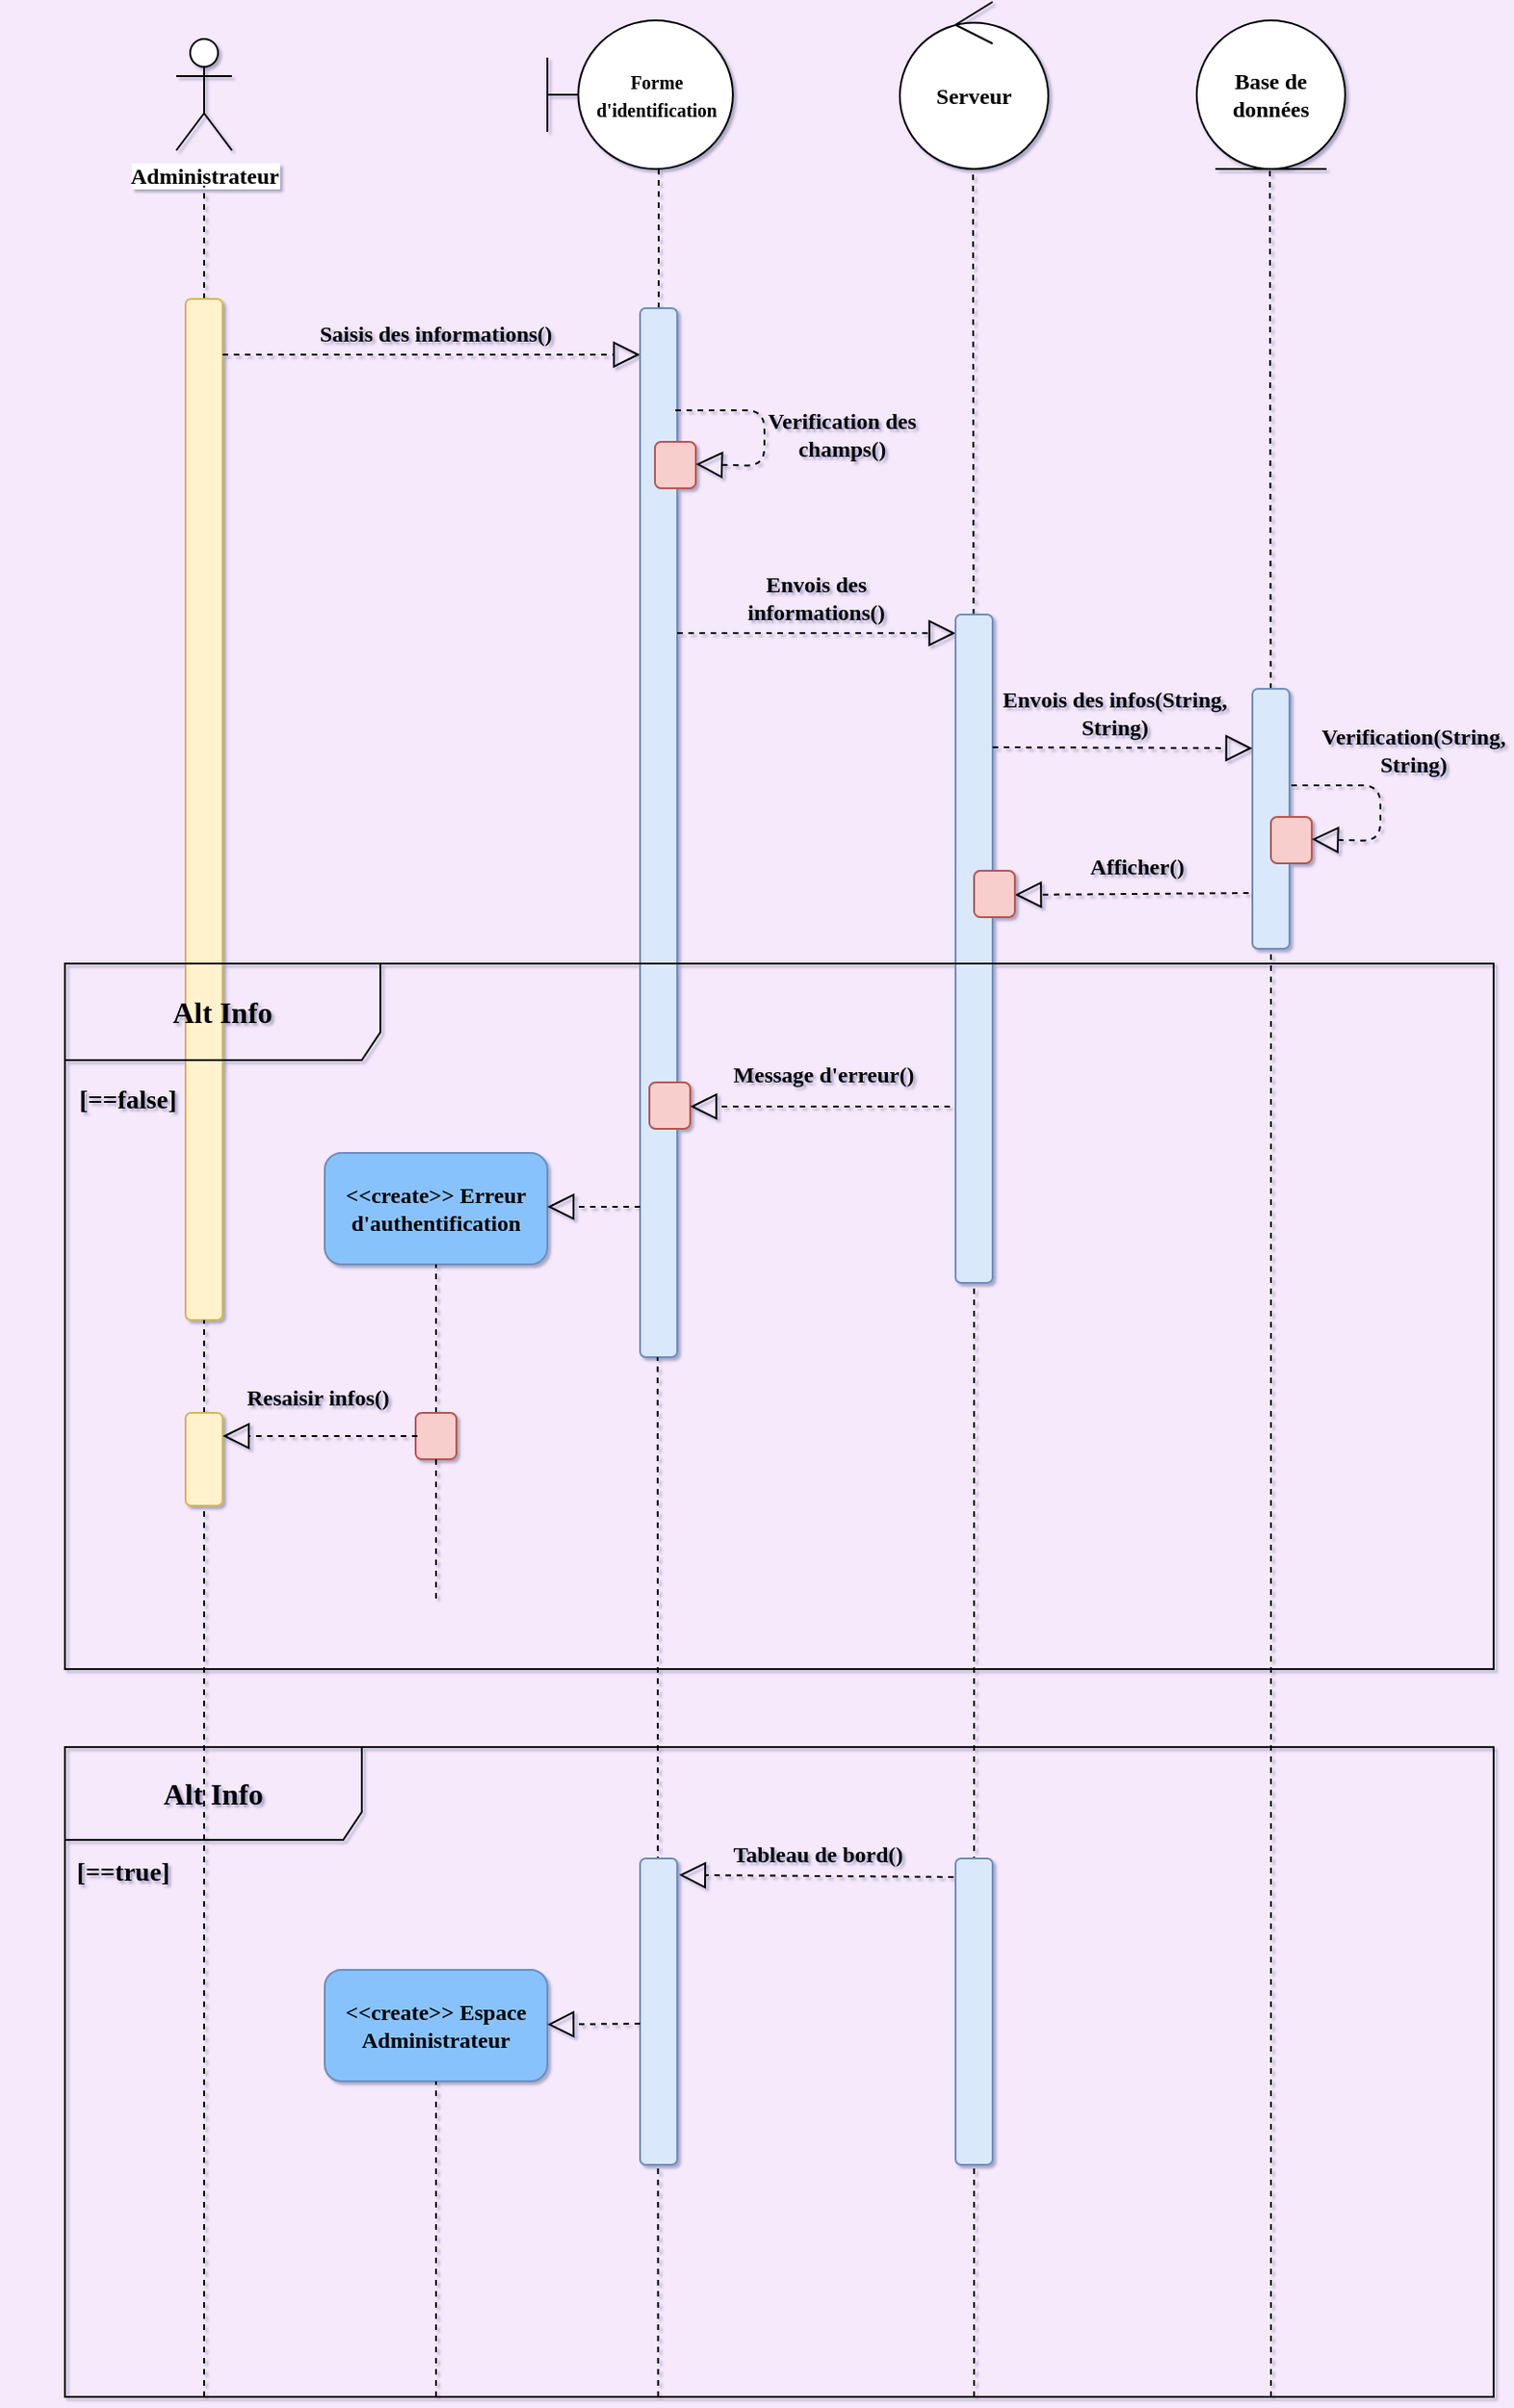 <mxfile version="12.8.1" type="device"><diagram id="QgGatbbfM7u5ilNhfPpq" name="Page-1"><mxGraphModel dx="1021" dy="567" grid="1" gridSize="10" guides="1" tooltips="1" connect="1" arrows="1" fold="1" page="1" pageScale="1" pageWidth="980" pageHeight="1390" background="#F6E9FC" math="0" shadow="1" extFonts="Poppins^https://fonts.googleapis.com/css?family=Poppins"><root><mxCell id="0"/><mxCell id="1" parent="0"/><mxCell id="i9-yDGq-1j1ZDw8IZjZ3-1" value="&lt;font face=&quot;Poppins&quot; style=&quot;font-size: 10px&quot;&gt;&lt;b&gt;Forme d'identification&lt;/b&gt;&lt;/font&gt;" style="shape=umlBoundary;whiteSpace=wrap;html=1;" vertex="1" parent="1"><mxGeometry x="300" y="80" width="100" height="80" as="geometry"/></mxCell><mxCell id="i9-yDGq-1j1ZDw8IZjZ3-2" value="&lt;font face=&quot;Poppins&quot;&gt;&lt;b&gt;Serveur&lt;/b&gt;&lt;/font&gt;" style="ellipse;shape=umlControl;whiteSpace=wrap;html=1;" vertex="1" parent="1"><mxGeometry x="490" y="70" width="80" height="90" as="geometry"/></mxCell><mxCell id="i9-yDGq-1j1ZDw8IZjZ3-3" value="&lt;font face=&quot;Poppins&quot;&gt;&lt;b&gt;Base de données&lt;/b&gt;&lt;/font&gt;" style="ellipse;shape=umlEntity;whiteSpace=wrap;html=1;" vertex="1" parent="1"><mxGeometry x="650" y="80" width="80" height="80" as="geometry"/></mxCell><mxCell id="i9-yDGq-1j1ZDw8IZjZ3-4" value="&lt;b&gt;Administrateur&lt;/b&gt;" style="shape=umlActor;verticalLabelPosition=bottom;labelBackgroundColor=#ffffff;verticalAlign=top;html=1;fontFamily=Poppins;FType=g;" vertex="1" parent="1"><mxGeometry x="100" y="90" width="30" height="60" as="geometry"/></mxCell><mxCell id="i9-yDGq-1j1ZDw8IZjZ3-10" value="" style="endArrow=none;dashed=1;html=1;" edge="1" parent="1" source="i9-yDGq-1j1ZDw8IZjZ3-15"><mxGeometry width="50" height="50" relative="1" as="geometry"><mxPoint x="115" y="940" as="sourcePoint"/><mxPoint x="115" y="169" as="targetPoint"/></mxGeometry></mxCell><mxCell id="i9-yDGq-1j1ZDw8IZjZ3-11" value="" style="endArrow=none;dashed=1;html=1;" edge="1" parent="1" source="i9-yDGq-1j1ZDw8IZjZ3-26"><mxGeometry width="50" height="50" relative="1" as="geometry"><mxPoint x="360" y="1000" as="sourcePoint"/><mxPoint x="360" y="160" as="targetPoint"/></mxGeometry></mxCell><mxCell id="i9-yDGq-1j1ZDw8IZjZ3-12" value="" style="endArrow=none;dashed=1;html=1;" edge="1" parent="1" source="i9-yDGq-1j1ZDw8IZjZ3-34"><mxGeometry width="50" height="50" relative="1" as="geometry"><mxPoint x="529" y="920" as="sourcePoint"/><mxPoint x="529.41" y="160" as="targetPoint"/></mxGeometry></mxCell><mxCell id="i9-yDGq-1j1ZDw8IZjZ3-13" value="" style="endArrow=none;dashed=1;html=1;" edge="1" parent="1" source="i9-yDGq-1j1ZDw8IZjZ3-39"><mxGeometry width="50" height="50" relative="1" as="geometry"><mxPoint x="689" y="1070" as="sourcePoint"/><mxPoint x="689.41" y="160" as="targetPoint"/></mxGeometry></mxCell><mxCell id="i9-yDGq-1j1ZDw8IZjZ3-15" value="" style="rounded=1;whiteSpace=wrap;html=1;fillColor=#fff2cc;strokeColor=#d6b656;" vertex="1" parent="1"><mxGeometry x="105" y="230" width="20" height="550" as="geometry"/></mxCell><mxCell id="i9-yDGq-1j1ZDw8IZjZ3-17" value="" style="endArrow=none;dashed=1;html=1;" edge="1" parent="1" source="i9-yDGq-1j1ZDw8IZjZ3-71" target="i9-yDGq-1j1ZDw8IZjZ3-15"><mxGeometry width="50" height="50" relative="1" as="geometry"><mxPoint x="115" y="940" as="sourcePoint"/><mxPoint x="115" y="169" as="targetPoint"/></mxGeometry></mxCell><mxCell id="i9-yDGq-1j1ZDw8IZjZ3-22" value="" style="endArrow=block;dashed=1;endFill=0;endSize=12;html=1;fontFamily=Poppins;" edge="1" parent="1"><mxGeometry width="160" relative="1" as="geometry"><mxPoint x="125" y="260" as="sourcePoint"/><mxPoint x="350" y="260" as="targetPoint"/></mxGeometry></mxCell><mxCell id="i9-yDGq-1j1ZDw8IZjZ3-23" value="Saisis des informations()" style="text;align=center;fontStyle=1;verticalAlign=middle;spacingLeft=3;spacingRight=3;strokeColor=none;rotatable=0;points=[[0,0.5],[1,0.5]];portConstraint=eastwest;fontFamily=Poppins;fillColor=none;" vertex="1" parent="1"><mxGeometry x="150" y="236" width="180" height="24" as="geometry"/></mxCell><mxCell id="i9-yDGq-1j1ZDw8IZjZ3-26" value="" style="rounded=1;whiteSpace=wrap;html=1;fillColor=#dae8fc;strokeColor=#6c8ebf;" vertex="1" parent="1"><mxGeometry x="350" y="235" width="20" height="565" as="geometry"/></mxCell><mxCell id="i9-yDGq-1j1ZDw8IZjZ3-27" value="" style="endArrow=none;dashed=1;html=1;" edge="1" parent="1"><mxGeometry width="50" height="50" relative="1" as="geometry"><mxPoint x="359.73" y="1360" as="sourcePoint"/><mxPoint x="359.417" y="800.0" as="targetPoint"/></mxGeometry></mxCell><mxCell id="i9-yDGq-1j1ZDw8IZjZ3-30" value="Verification des champs()" style="text;align=center;fontStyle=1;verticalAlign=middle;spacingLeft=3;spacingRight=3;strokeColor=none;rotatable=0;points=[[0,0.5],[1,0.5]];portConstraint=eastwest;fontFamily=Poppins;fillColor=none;whiteSpace=wrap;" vertex="1" parent="1"><mxGeometry x="414" y="273" width="90" height="60" as="geometry"/></mxCell><mxCell id="i9-yDGq-1j1ZDw8IZjZ3-31" value="" style="rounded=1;whiteSpace=wrap;html=1;fillColor=#f8cecc;strokeColor=#b85450;" vertex="1" parent="1"><mxGeometry x="358" y="307" width="22" height="25" as="geometry"/></mxCell><mxCell id="i9-yDGq-1j1ZDw8IZjZ3-29" value="" style="endArrow=block;dashed=1;endFill=0;endSize=12;html=1;fontFamily=Poppins;" edge="1" parent="1"><mxGeometry width="160" relative="1" as="geometry"><mxPoint x="369" y="290" as="sourcePoint"/><mxPoint x="380" y="319" as="targetPoint"/><Array as="points"><mxPoint x="417" y="290"/><mxPoint x="417" y="320"/></Array></mxGeometry></mxCell><mxCell id="i9-yDGq-1j1ZDw8IZjZ3-32" value="" style="endArrow=block;dashed=1;endFill=0;endSize=12;html=1;fontFamily=Poppins;" edge="1" parent="1"><mxGeometry width="160" relative="1" as="geometry"><mxPoint x="370" y="410.0" as="sourcePoint"/><mxPoint x="520" y="410" as="targetPoint"/></mxGeometry></mxCell><mxCell id="i9-yDGq-1j1ZDw8IZjZ3-33" value="Envois des informations()" style="text;align=center;fontStyle=1;verticalAlign=middle;spacingLeft=3;spacingRight=3;strokeColor=none;rotatable=0;points=[[0,0.5],[1,0.5]];portConstraint=eastwest;fontFamily=Poppins;fillColor=none;whiteSpace=wrap;" vertex="1" parent="1"><mxGeometry x="395" y="368.5" width="100" height="45" as="geometry"/></mxCell><mxCell id="i9-yDGq-1j1ZDw8IZjZ3-34" value="" style="rounded=1;whiteSpace=wrap;html=1;fillColor=#dae8fc;strokeColor=#6c8ebf;" vertex="1" parent="1"><mxGeometry x="520" y="400" width="20" height="360" as="geometry"/></mxCell><mxCell id="i9-yDGq-1j1ZDw8IZjZ3-35" value="" style="endArrow=none;dashed=1;html=1;" edge="1" parent="1" target="i9-yDGq-1j1ZDw8IZjZ3-34"><mxGeometry width="50" height="50" relative="1" as="geometry"><mxPoint x="530" y="1360" as="sourcePoint"/><mxPoint x="529.41" y="160.0" as="targetPoint"/><Array as="points"><mxPoint x="530" y="1230"/></Array></mxGeometry></mxCell><mxCell id="i9-yDGq-1j1ZDw8IZjZ3-39" value="" style="rounded=1;whiteSpace=wrap;html=1;fillColor=#dae8fc;strokeColor=#6c8ebf;" vertex="1" parent="1"><mxGeometry x="680" y="440" width="20" height="140" as="geometry"/></mxCell><mxCell id="i9-yDGq-1j1ZDw8IZjZ3-40" value="" style="endArrow=none;dashed=1;html=1;" edge="1" parent="1" target="i9-yDGq-1j1ZDw8IZjZ3-39"><mxGeometry width="50" height="50" relative="1" as="geometry"><mxPoint x="690" y="1360" as="sourcePoint"/><mxPoint x="689.41" y="160.0" as="targetPoint"/></mxGeometry></mxCell><mxCell id="i9-yDGq-1j1ZDw8IZjZ3-41" value="" style="endArrow=block;dashed=1;endFill=0;endSize=12;html=1;fontFamily=Poppins;" edge="1" parent="1"><mxGeometry width="160" relative="1" as="geometry"><mxPoint x="540" y="471.5" as="sourcePoint"/><mxPoint x="680" y="472" as="targetPoint"/></mxGeometry></mxCell><mxCell id="i9-yDGq-1j1ZDw8IZjZ3-42" value="Envois des infos(String, String)" style="text;align=center;fontStyle=1;verticalAlign=middle;spacingLeft=3;spacingRight=3;strokeColor=none;rotatable=0;points=[[0,0.5],[1,0.5]];portConstraint=eastwest;fontFamily=Poppins;fillColor=none;whiteSpace=wrap;" vertex="1" parent="1"><mxGeometry x="537" y="430" width="138" height="45" as="geometry"/></mxCell><mxCell id="i9-yDGq-1j1ZDw8IZjZ3-45" value="Verification(String, String)" style="text;align=center;fontStyle=1;verticalAlign=middle;spacingLeft=3;spacingRight=3;strokeColor=none;rotatable=0;points=[[0,0.5],[1,0.5]];portConstraint=eastwest;fontFamily=Poppins;fillColor=none;whiteSpace=wrap;" vertex="1" parent="1"><mxGeometry x="740" y="440" width="54" height="65" as="geometry"/></mxCell><mxCell id="i9-yDGq-1j1ZDw8IZjZ3-46" value="" style="rounded=1;whiteSpace=wrap;html=1;fillColor=#f8cecc;strokeColor=#b85450;" vertex="1" parent="1"><mxGeometry x="690" y="509" width="22" height="25" as="geometry"/></mxCell><mxCell id="i9-yDGq-1j1ZDw8IZjZ3-47" value="" style="endArrow=block;dashed=1;endFill=0;endSize=12;html=1;fontFamily=Poppins;" edge="1" parent="1"><mxGeometry width="160" relative="1" as="geometry"><mxPoint x="701" y="492.0" as="sourcePoint"/><mxPoint x="712" y="521" as="targetPoint"/><Array as="points"><mxPoint x="749" y="492"/><mxPoint x="749" y="522"/></Array></mxGeometry></mxCell><mxCell id="i9-yDGq-1j1ZDw8IZjZ3-48" value="" style="endArrow=block;dashed=1;endFill=0;endSize=12;html=1;fontFamily=Poppins;" edge="1" parent="1"><mxGeometry width="160" relative="1" as="geometry"><mxPoint x="678" y="550" as="sourcePoint"/><mxPoint x="552" y="551" as="targetPoint"/></mxGeometry></mxCell><mxCell id="i9-yDGq-1j1ZDw8IZjZ3-51" value="" style="rounded=1;whiteSpace=wrap;html=1;fillColor=#f8cecc;strokeColor=#b85450;" vertex="1" parent="1"><mxGeometry x="530" y="538" width="22" height="25" as="geometry"/></mxCell><mxCell id="i9-yDGq-1j1ZDw8IZjZ3-54" value="Afficher()" style="text;align=center;fontStyle=1;verticalAlign=middle;spacingLeft=3;spacingRight=3;strokeColor=none;rotatable=0;points=[[0,0.5],[1,0.5]];portConstraint=eastwest;fontFamily=Poppins;fillColor=none;whiteSpace=wrap;" vertex="1" parent="1"><mxGeometry x="549" y="518" width="138" height="35" as="geometry"/></mxCell><mxCell id="i9-yDGq-1j1ZDw8IZjZ3-58" value="Message d'erreur()" style="text;align=center;fontStyle=1;verticalAlign=middle;spacingLeft=3;spacingRight=3;strokeColor=none;rotatable=0;points=[[0,0.5],[1,0.5]];portConstraint=eastwest;fontFamily=Poppins;fillColor=none;whiteSpace=wrap;" vertex="1" parent="1"><mxGeometry x="370" y="630" width="158" height="35" as="geometry"/></mxCell><mxCell id="i9-yDGq-1j1ZDw8IZjZ3-59" value="" style="rounded=1;whiteSpace=wrap;html=1;fillColor=#f8cecc;strokeColor=#b85450;" vertex="1" parent="1"><mxGeometry x="355" y="652" width="22" height="25" as="geometry"/></mxCell><mxCell id="i9-yDGq-1j1ZDw8IZjZ3-57" value="" style="endArrow=block;dashed=1;endFill=0;endSize=12;html=1;fontFamily=Poppins;" edge="1" parent="1"><mxGeometry width="160" relative="1" as="geometry"><mxPoint x="517" y="665" as="sourcePoint"/><mxPoint x="377" y="665" as="targetPoint"/></mxGeometry></mxCell><mxCell id="i9-yDGq-1j1ZDw8IZjZ3-64" value="&lt;b&gt;&amp;lt;&amp;lt;create&amp;gt;&amp;gt; Erreur d'authentification&lt;/b&gt;" style="rounded=1;whiteSpace=wrap;html=1;strokeColor=#6c8ebf;fillColor=#88C2FC;fontFamily=Poppins;" vertex="1" parent="1"><mxGeometry x="180" y="690" width="120" height="60" as="geometry"/></mxCell><mxCell id="i9-yDGq-1j1ZDw8IZjZ3-65" value="" style="endArrow=block;dashed=1;endFill=0;endSize=12;html=1;fontFamily=Poppins;" edge="1" parent="1"><mxGeometry width="160" relative="1" as="geometry"><mxPoint x="350" y="719" as="sourcePoint"/><mxPoint x="300" y="719" as="targetPoint"/></mxGeometry></mxCell><mxCell id="i9-yDGq-1j1ZDw8IZjZ3-66" value="" style="endArrow=none;dashed=1;html=1;" edge="1" parent="1" source="i9-yDGq-1j1ZDw8IZjZ3-67"><mxGeometry width="50" height="50" relative="1" as="geometry"><mxPoint x="240" y="950" as="sourcePoint"/><mxPoint x="240" y="750.0" as="targetPoint"/></mxGeometry></mxCell><mxCell id="i9-yDGq-1j1ZDw8IZjZ3-67" value="" style="rounded=1;whiteSpace=wrap;html=1;fillColor=#f8cecc;strokeColor=#b85450;" vertex="1" parent="1"><mxGeometry x="229" y="830" width="22" height="25" as="geometry"/></mxCell><mxCell id="i9-yDGq-1j1ZDw8IZjZ3-68" value="" style="endArrow=none;dashed=1;html=1;" edge="1" parent="1" target="i9-yDGq-1j1ZDw8IZjZ3-67"><mxGeometry width="50" height="50" relative="1" as="geometry"><mxPoint x="240" y="930" as="sourcePoint"/><mxPoint x="240" y="750.0" as="targetPoint"/></mxGeometry></mxCell><mxCell id="i9-yDGq-1j1ZDw8IZjZ3-71" value="" style="rounded=1;whiteSpace=wrap;html=1;fillColor=#fff2cc;strokeColor=#d6b656;" vertex="1" parent="1"><mxGeometry x="105" y="830" width="20" height="50" as="geometry"/></mxCell><mxCell id="i9-yDGq-1j1ZDw8IZjZ3-75" value="" style="endArrow=none;dashed=1;html=1;" edge="1" parent="1" target="i9-yDGq-1j1ZDw8IZjZ3-71"><mxGeometry width="50" height="50" relative="1" as="geometry"><mxPoint x="115" y="1360" as="sourcePoint"/><mxPoint x="115" y="810.0" as="targetPoint"/></mxGeometry></mxCell><mxCell id="i9-yDGq-1j1ZDw8IZjZ3-79" value="" style="endArrow=block;dashed=1;endFill=0;endSize=12;html=1;fontFamily=Poppins;entryX=1;entryY=0.25;entryDx=0;entryDy=0;exitX=0.045;exitY=0.5;exitDx=0;exitDy=0;exitPerimeter=0;" edge="1" parent="1" source="i9-yDGq-1j1ZDw8IZjZ3-67" target="i9-yDGq-1j1ZDw8IZjZ3-71"><mxGeometry width="160" relative="1" as="geometry"><mxPoint x="220" y="843" as="sourcePoint"/><mxPoint x="140" y="843" as="targetPoint"/></mxGeometry></mxCell><mxCell id="i9-yDGq-1j1ZDw8IZjZ3-80" value="Resaisir infos()" style="text;align=center;fontStyle=1;verticalAlign=middle;spacingLeft=3;spacingRight=3;strokeColor=none;rotatable=0;points=[[0,0.5],[1,0.5]];portConstraint=eastwest;fontFamily=Poppins;fillColor=none;whiteSpace=wrap;" vertex="1" parent="1"><mxGeometry x="130" y="807" width="93" height="30" as="geometry"/></mxCell><mxCell id="i9-yDGq-1j1ZDw8IZjZ3-83" value="" style="shape=image;html=1;verticalAlign=top;verticalLabelPosition=bottom;labelBackgroundColor=#ffffff;imageAspect=0;aspect=fixed;image=https://cdn4.iconfinder.com/data/icons/ionicons/512/icon-close-round-128.png;strokeColor=#000000;fillColor=#88C2FC;fontFamily=Poppins;" vertex="1" parent="1"><mxGeometry x="225" y="920" width="30" height="30" as="geometry"/></mxCell><mxCell id="i9-yDGq-1j1ZDw8IZjZ3-86" value="[==false]" style="text;align=center;fontStyle=1;verticalAlign=middle;spacingLeft=3;spacingRight=3;strokeColor=none;rotatable=0;points=[[0,0.5],[1,0.5]];portConstraint=eastwest;fontFamily=Poppins;fillColor=none;whiteSpace=wrap;fontSize=14;" vertex="1" parent="1"><mxGeometry x="5" y="644" width="138" height="35" as="geometry"/></mxCell><mxCell id="i9-yDGq-1j1ZDw8IZjZ3-88" value="" style="rounded=1;whiteSpace=wrap;html=1;fillColor=#dae8fc;strokeColor=#6c8ebf;" vertex="1" parent="1"><mxGeometry x="520" y="1070" width="20" height="165" as="geometry"/></mxCell><mxCell id="i9-yDGq-1j1ZDw8IZjZ3-90" value="" style="rounded=1;whiteSpace=wrap;html=1;fillColor=#dae8fc;strokeColor=#6c8ebf;" vertex="1" parent="1"><mxGeometry x="350" y="1070" width="20" height="165" as="geometry"/></mxCell><mxCell id="i9-yDGq-1j1ZDw8IZjZ3-92" value="" style="endArrow=none;dashed=1;html=1;" edge="1" parent="1" target="i9-yDGq-1j1ZDw8IZjZ3-90"><mxGeometry width="50" height="50" relative="1" as="geometry"><mxPoint x="370" y="1220" as="sourcePoint"/><mxPoint x="364.021" y="800.0" as="targetPoint"/></mxGeometry></mxCell><mxCell id="i9-yDGq-1j1ZDw8IZjZ3-95" value="&lt;b&gt;&lt;font style=&quot;font-size: 16px&quot;&gt;Alt Info&lt;/font&gt;&lt;/b&gt;" style="shape=umlFrame;whiteSpace=wrap;html=1;strokeColor=#000000;fillColor=none;fontFamily=Poppins;width=170;height=52;align=center;" vertex="1" parent="1"><mxGeometry x="40" y="588" width="770" height="380" as="geometry"/></mxCell><mxCell id="i9-yDGq-1j1ZDw8IZjZ3-96" value="&lt;b&gt;&amp;lt;&amp;lt;create&amp;gt;&amp;gt; Espace Administrateur&lt;/b&gt;" style="rounded=1;whiteSpace=wrap;html=1;strokeColor=#6c8ebf;fillColor=#88C2FC;fontFamily=Poppins;" vertex="1" parent="1"><mxGeometry x="180" y="1130" width="120" height="60" as="geometry"/></mxCell><mxCell id="i9-yDGq-1j1ZDw8IZjZ3-98" value="" style="endArrow=block;dashed=1;endFill=0;endSize=12;html=1;fontFamily=Poppins;" edge="1" parent="1"><mxGeometry width="160" relative="1" as="geometry"><mxPoint x="350" y="1159" as="sourcePoint"/><mxPoint x="300" y="1159.41" as="targetPoint"/></mxGeometry></mxCell><mxCell id="i9-yDGq-1j1ZDw8IZjZ3-99" value="" style="endArrow=none;dashed=1;html=1;entryX=0.5;entryY=1;entryDx=0;entryDy=0;" edge="1" parent="1" target="i9-yDGq-1j1ZDw8IZjZ3-96"><mxGeometry width="50" height="50" relative="1" as="geometry"><mxPoint x="240" y="1360" as="sourcePoint"/><mxPoint x="239.41" y="1210" as="targetPoint"/></mxGeometry></mxCell><mxCell id="i9-yDGq-1j1ZDw8IZjZ3-100" value="&lt;b&gt;&lt;font style=&quot;font-size: 16px&quot;&gt;Alt Info&lt;/font&gt;&lt;/b&gt;" style="shape=umlFrame;whiteSpace=wrap;html=1;strokeColor=#000000;fillColor=none;fontFamily=Poppins;width=160;height=50;" vertex="1" parent="1"><mxGeometry x="40" y="1010" width="770" height="350" as="geometry"/></mxCell><mxCell id="i9-yDGq-1j1ZDw8IZjZ3-101" value="" style="endArrow=block;dashed=1;endFill=0;endSize=12;html=1;fontFamily=Poppins;entryX=1.097;entryY=0.054;entryDx=0;entryDy=0;entryPerimeter=0;" edge="1" parent="1"><mxGeometry width="160" relative="1" as="geometry"><mxPoint x="519" y="1080" as="sourcePoint"/><mxPoint x="370.94" y="1078.91" as="targetPoint"/></mxGeometry></mxCell><mxCell id="i9-yDGq-1j1ZDw8IZjZ3-102" value="Tableau de bord()" style="text;align=center;fontStyle=1;verticalAlign=middle;spacingLeft=3;spacingRight=3;strokeColor=none;rotatable=0;points=[[0,0.5],[1,0.5]];portConstraint=eastwest;fontFamily=Poppins;fillColor=none;whiteSpace=wrap;" vertex="1" parent="1"><mxGeometry x="377" y="1050" width="138" height="35" as="geometry"/></mxCell><mxCell id="i9-yDGq-1j1ZDw8IZjZ3-104" value="[==true]" style="text;align=center;fontStyle=1;verticalAlign=middle;spacingLeft=3;spacingRight=3;strokeColor=none;rotatable=0;points=[[0,0.5],[1,0.5]];portConstraint=eastwest;fontFamily=Poppins;fillColor=none;whiteSpace=wrap;fontSize=14;" vertex="1" parent="1"><mxGeometry x="25" y="1060" width="93" height="35" as="geometry"/></mxCell></root></mxGraphModel></diagram></mxfile>